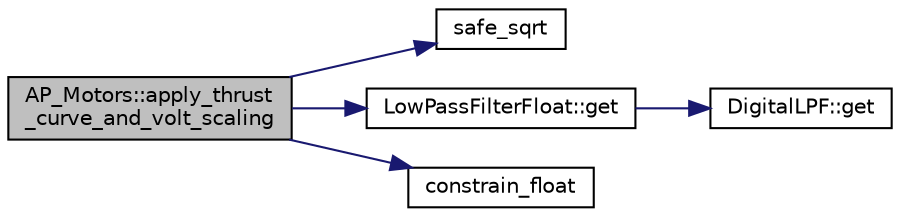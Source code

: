 digraph "AP_Motors::apply_thrust_curve_and_volt_scaling"
{
 // INTERACTIVE_SVG=YES
  edge [fontname="Helvetica",fontsize="10",labelfontname="Helvetica",labelfontsize="10"];
  node [fontname="Helvetica",fontsize="10",shape=record];
  rankdir="LR";
  Node1 [label="AP_Motors::apply_thrust\l_curve_and_volt_scaling",height=0.2,width=0.4,color="black", fillcolor="grey75", style="filled" fontcolor="black"];
  Node1 -> Node2 [color="midnightblue",fontsize="10",style="solid",fontname="Helvetica"];
  Node2 [label="safe_sqrt",height=0.2,width=0.4,color="black", fillcolor="white", style="filled",URL="$AP__Math_8cpp.html#a7b812b7e8008b90ab24bcd9c3b0e8e3b"];
  Node1 -> Node3 [color="midnightblue",fontsize="10",style="solid",fontname="Helvetica"];
  Node3 [label="LowPassFilterFloat::get",height=0.2,width=0.4,color="black", fillcolor="white", style="filled",URL="$classLowPassFilterFloat.html#a26e58fd86bce9a357a94ee6afdf6e94d"];
  Node3 -> Node4 [color="midnightblue",fontsize="10",style="solid",fontname="Helvetica"];
  Node4 [label="DigitalLPF::get",height=0.2,width=0.4,color="black", fillcolor="white", style="filled",URL="$classDigitalLPF.html#ae897c24f1bbe856fa98bb90949ae99c8"];
  Node1 -> Node5 [color="midnightblue",fontsize="10",style="solid",fontname="Helvetica"];
  Node5 [label="constrain_float",height=0.2,width=0.4,color="black", fillcolor="white", style="filled",URL="$AP__Math_8cpp.html#a08eedb329d8162ddbd344d4f6c8cde20"];
}
